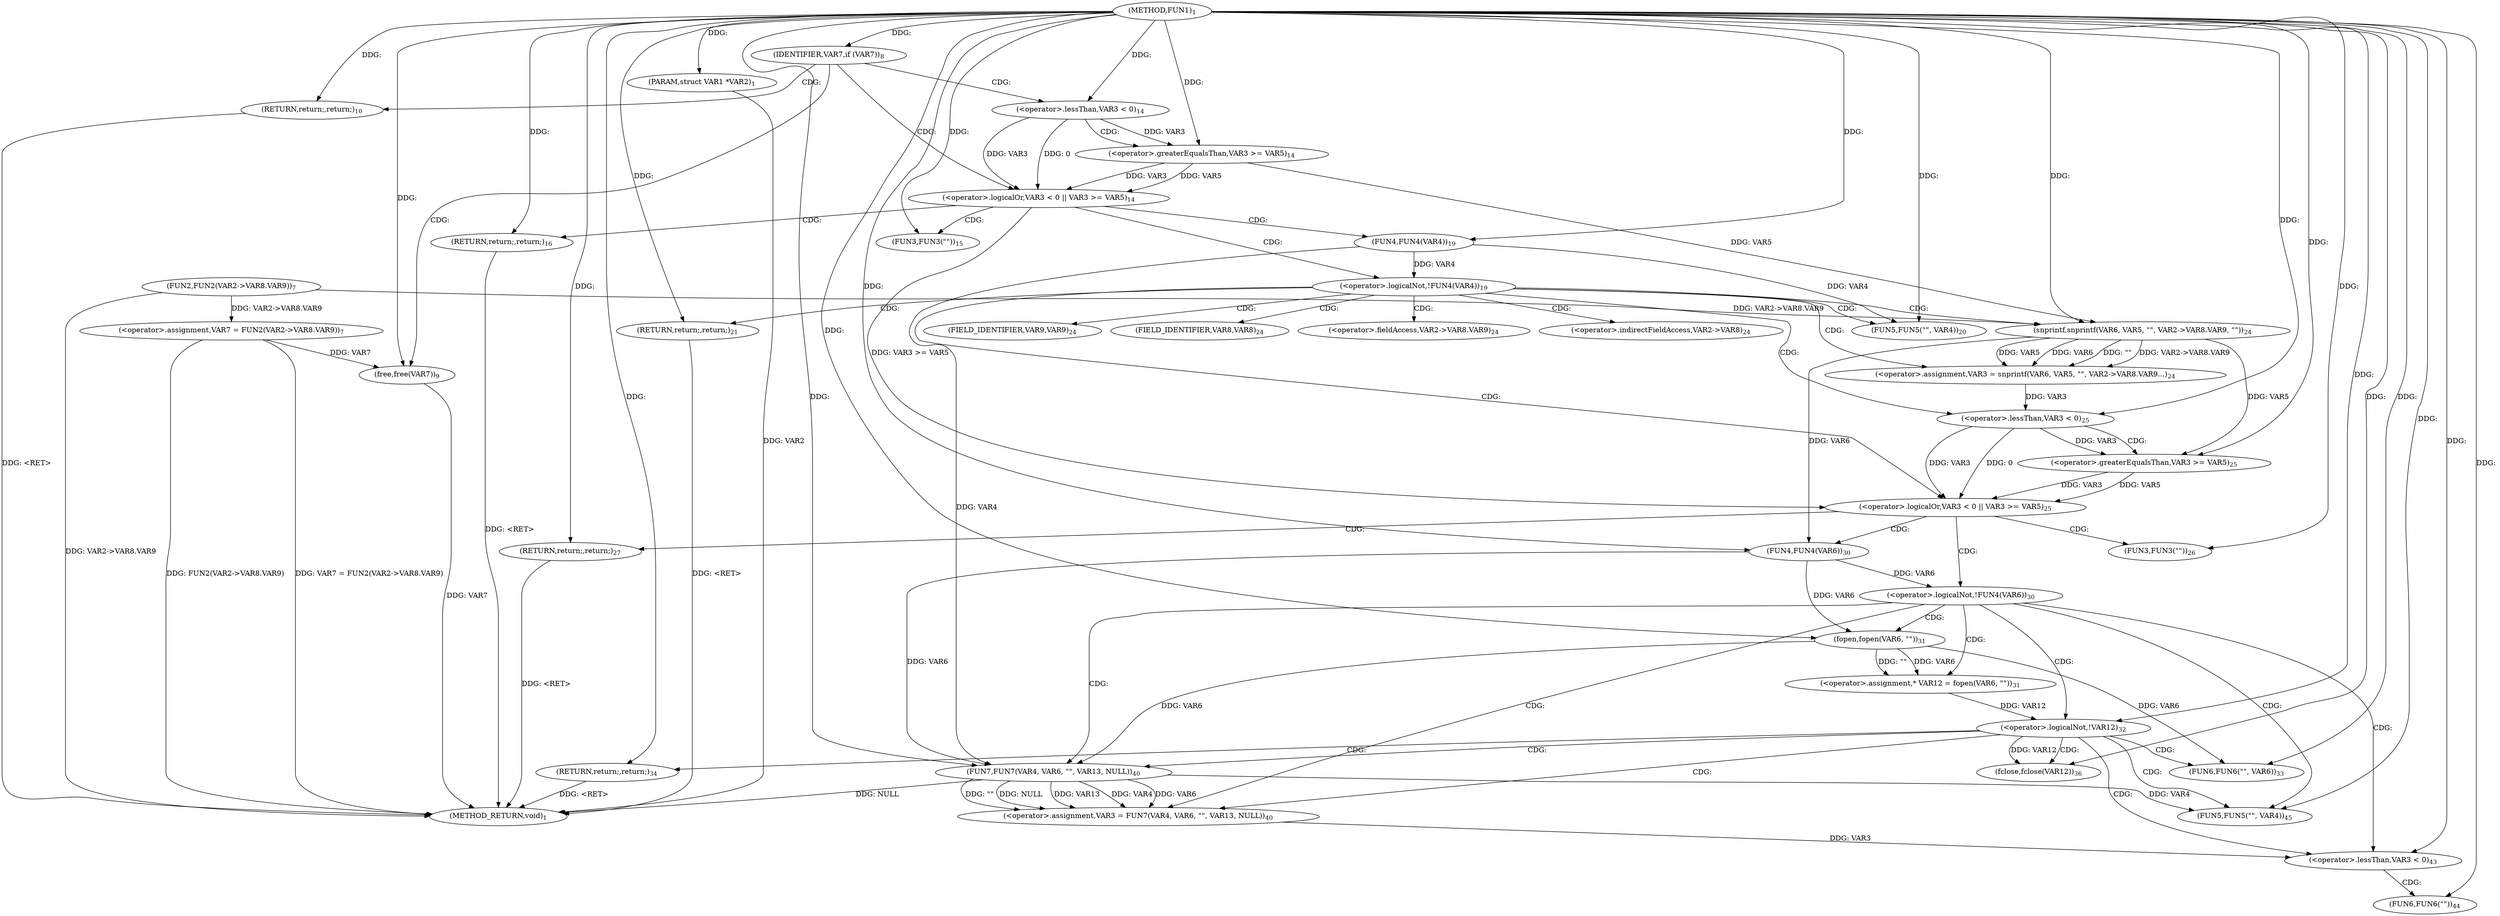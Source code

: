digraph "FUN1" {  
"8" [label = <(METHOD,FUN1)<SUB>1</SUB>> ]
"113" [label = <(METHOD_RETURN,void)<SUB>1</SUB>> ]
"9" [label = <(PARAM,struct VAR1 *VAR2)<SUB>1</SUB>> ]
"15" [label = <(&lt;operator&gt;.assignment,VAR7 = FUN2(VAR2-&gt;VAR8.VAR9))<SUB>7</SUB>> ]
"50" [label = <(&lt;operator&gt;.assignment,VAR3 = snprintf(VAR6, VAR5, &quot;&quot;, VAR2-&gt;VAR8.VAR9...)<SUB>24</SUB>> ]
"95" [label = <(&lt;operator&gt;.assignment,VAR3 = FUN7(VAR4, VAR6, &quot;&quot;, VAR13, NULL))<SUB>40</SUB>> ]
"110" [label = <(FUN5,FUN5(&quot;&quot;, VAR4))<SUB>45</SUB>> ]
"24" [label = <(IDENTIFIER,VAR7,if (VAR7))<SUB>8</SUB>> ]
"30" [label = <(&lt;operator&gt;.logicalOr,VAR3 &lt; 0 || VAR3 &gt;= VAR5)<SUB>14</SUB>> ]
"42" [label = <(&lt;operator&gt;.logicalNot,!FUN4(VAR4))<SUB>19</SUB>> ]
"63" [label = <(&lt;operator&gt;.logicalOr,VAR3 &lt; 0 || VAR3 &gt;= VAR5)<SUB>25</SUB>> ]
"75" [label = <(&lt;operator&gt;.logicalNot,!FUN4(VAR6))<SUB>30</SUB>> ]
"104" [label = <(&lt;operator&gt;.lessThan,VAR3 &lt; 0)<SUB>43</SUB>> ]
"17" [label = <(FUN2,FUN2(VAR2-&gt;VAR8.VAR9))<SUB>7</SUB>> ]
"26" [label = <(free,free(VAR7))<SUB>9</SUB>> ]
"28" [label = <(RETURN,return;,return;)<SUB>10</SUB>> ]
"38" [label = <(FUN3,FUN3(&quot;&quot;))<SUB>15</SUB>> ]
"40" [label = <(RETURN,return;,return;)<SUB>16</SUB>> ]
"46" [label = <(FUN5,FUN5(&quot;&quot;, VAR4))<SUB>20</SUB>> ]
"49" [label = <(RETURN,return;,return;)<SUB>21</SUB>> ]
"52" [label = <(snprintf,snprintf(VAR6, VAR5, &quot;&quot;, VAR2-&gt;VAR8.VAR9, &quot;&quot;))<SUB>24</SUB>> ]
"71" [label = <(FUN3,FUN3(&quot;&quot;))<SUB>26</SUB>> ]
"73" [label = <(RETURN,return;,return;)<SUB>27</SUB>> ]
"80" [label = <(&lt;operator&gt;.assignment,* VAR12 = fopen(VAR6, &quot;&quot;))<SUB>31</SUB>> ]
"93" [label = <(fclose,fclose(VAR12))<SUB>36</SUB>> ]
"97" [label = <(FUN7,FUN7(VAR4, VAR6, &quot;&quot;, VAR13, NULL))<SUB>40</SUB>> ]
"108" [label = <(FUN6,FUN6(&quot;&quot;))<SUB>44</SUB>> ]
"31" [label = <(&lt;operator&gt;.lessThan,VAR3 &lt; 0)<SUB>14</SUB>> ]
"34" [label = <(&lt;operator&gt;.greaterEqualsThan,VAR3 &gt;= VAR5)<SUB>14</SUB>> ]
"43" [label = <(FUN4,FUN4(VAR4))<SUB>19</SUB>> ]
"64" [label = <(&lt;operator&gt;.lessThan,VAR3 &lt; 0)<SUB>25</SUB>> ]
"67" [label = <(&lt;operator&gt;.greaterEqualsThan,VAR3 &gt;= VAR5)<SUB>25</SUB>> ]
"76" [label = <(FUN4,FUN4(VAR6))<SUB>30</SUB>> ]
"86" [label = <(&lt;operator&gt;.logicalNot,!VAR12)<SUB>32</SUB>> ]
"82" [label = <(fopen,fopen(VAR6, &quot;&quot;))<SUB>31</SUB>> ]
"89" [label = <(FUN6,FUN6(&quot;&quot;, VAR6))<SUB>33</SUB>> ]
"92" [label = <(RETURN,return;,return;)<SUB>34</SUB>> ]
"56" [label = <(&lt;operator&gt;.fieldAccess,VAR2-&gt;VAR8.VAR9)<SUB>24</SUB>> ]
"57" [label = <(&lt;operator&gt;.indirectFieldAccess,VAR2-&gt;VAR8)<SUB>24</SUB>> ]
"60" [label = <(FIELD_IDENTIFIER,VAR9,VAR9)<SUB>24</SUB>> ]
"59" [label = <(FIELD_IDENTIFIER,VAR8,VAR8)<SUB>24</SUB>> ]
  "92" -> "113"  [ label = "DDG: &lt;RET&gt;"] 
  "40" -> "113"  [ label = "DDG: &lt;RET&gt;"] 
  "49" -> "113"  [ label = "DDG: &lt;RET&gt;"] 
  "28" -> "113"  [ label = "DDG: &lt;RET&gt;"] 
  "73" -> "113"  [ label = "DDG: &lt;RET&gt;"] 
  "9" -> "113"  [ label = "DDG: VAR2"] 
  "17" -> "113"  [ label = "DDG: VAR2-&gt;VAR8.VAR9"] 
  "15" -> "113"  [ label = "DDG: FUN2(VAR2-&gt;VAR8.VAR9)"] 
  "15" -> "113"  [ label = "DDG: VAR7 = FUN2(VAR2-&gt;VAR8.VAR9)"] 
  "26" -> "113"  [ label = "DDG: VAR7"] 
  "97" -> "113"  [ label = "DDG: NULL"] 
  "8" -> "9"  [ label = "DDG: "] 
  "17" -> "15"  [ label = "DDG: VAR2-&gt;VAR8.VAR9"] 
  "52" -> "50"  [ label = "DDG: VAR2-&gt;VAR8.VAR9"] 
  "52" -> "50"  [ label = "DDG: VAR5"] 
  "52" -> "50"  [ label = "DDG: VAR6"] 
  "52" -> "50"  [ label = "DDG: &quot;&quot;"] 
  "97" -> "95"  [ label = "DDG: NULL"] 
  "97" -> "95"  [ label = "DDG: VAR13"] 
  "97" -> "95"  [ label = "DDG: VAR4"] 
  "97" -> "95"  [ label = "DDG: VAR6"] 
  "97" -> "95"  [ label = "DDG: &quot;&quot;"] 
  "8" -> "24"  [ label = "DDG: "] 
  "8" -> "110"  [ label = "DDG: "] 
  "97" -> "110"  [ label = "DDG: VAR4"] 
  "8" -> "28"  [ label = "DDG: "] 
  "31" -> "30"  [ label = "DDG: VAR3"] 
  "31" -> "30"  [ label = "DDG: 0"] 
  "34" -> "30"  [ label = "DDG: VAR3"] 
  "34" -> "30"  [ label = "DDG: VAR5"] 
  "8" -> "40"  [ label = "DDG: "] 
  "43" -> "42"  [ label = "DDG: VAR4"] 
  "8" -> "49"  [ label = "DDG: "] 
  "8" -> "52"  [ label = "DDG: "] 
  "34" -> "52"  [ label = "DDG: VAR5"] 
  "17" -> "52"  [ label = "DDG: VAR2-&gt;VAR8.VAR9"] 
  "64" -> "63"  [ label = "DDG: VAR3"] 
  "64" -> "63"  [ label = "DDG: 0"] 
  "67" -> "63"  [ label = "DDG: VAR3"] 
  "67" -> "63"  [ label = "DDG: VAR5"] 
  "30" -> "63"  [ label = "DDG: VAR3 &gt;= VAR5"] 
  "8" -> "73"  [ label = "DDG: "] 
  "76" -> "75"  [ label = "DDG: VAR6"] 
  "82" -> "80"  [ label = "DDG: VAR6"] 
  "82" -> "80"  [ label = "DDG: &quot;&quot;"] 
  "43" -> "97"  [ label = "DDG: VAR4"] 
  "8" -> "97"  [ label = "DDG: "] 
  "76" -> "97"  [ label = "DDG: VAR6"] 
  "82" -> "97"  [ label = "DDG: VAR6"] 
  "95" -> "104"  [ label = "DDG: VAR3"] 
  "8" -> "104"  [ label = "DDG: "] 
  "15" -> "26"  [ label = "DDG: VAR7"] 
  "8" -> "26"  [ label = "DDG: "] 
  "8" -> "31"  [ label = "DDG: "] 
  "31" -> "34"  [ label = "DDG: VAR3"] 
  "8" -> "34"  [ label = "DDG: "] 
  "8" -> "38"  [ label = "DDG: "] 
  "8" -> "43"  [ label = "DDG: "] 
  "8" -> "46"  [ label = "DDG: "] 
  "43" -> "46"  [ label = "DDG: VAR4"] 
  "50" -> "64"  [ label = "DDG: VAR3"] 
  "8" -> "64"  [ label = "DDG: "] 
  "64" -> "67"  [ label = "DDG: VAR3"] 
  "8" -> "67"  [ label = "DDG: "] 
  "52" -> "67"  [ label = "DDG: VAR5"] 
  "8" -> "71"  [ label = "DDG: "] 
  "52" -> "76"  [ label = "DDG: VAR6"] 
  "8" -> "76"  [ label = "DDG: "] 
  "86" -> "93"  [ label = "DDG: VAR12"] 
  "8" -> "93"  [ label = "DDG: "] 
  "8" -> "108"  [ label = "DDG: "] 
  "76" -> "82"  [ label = "DDG: VAR6"] 
  "8" -> "82"  [ label = "DDG: "] 
  "80" -> "86"  [ label = "DDG: VAR12"] 
  "8" -> "86"  [ label = "DDG: "] 
  "8" -> "92"  [ label = "DDG: "] 
  "8" -> "89"  [ label = "DDG: "] 
  "82" -> "89"  [ label = "DDG: VAR6"] 
  "24" -> "30"  [ label = "CDG: "] 
  "24" -> "26"  [ label = "CDG: "] 
  "24" -> "28"  [ label = "CDG: "] 
  "24" -> "31"  [ label = "CDG: "] 
  "30" -> "42"  [ label = "CDG: "] 
  "30" -> "38"  [ label = "CDG: "] 
  "30" -> "40"  [ label = "CDG: "] 
  "30" -> "43"  [ label = "CDG: "] 
  "42" -> "49"  [ label = "CDG: "] 
  "42" -> "60"  [ label = "CDG: "] 
  "42" -> "64"  [ label = "CDG: "] 
  "42" -> "57"  [ label = "CDG: "] 
  "42" -> "52"  [ label = "CDG: "] 
  "42" -> "46"  [ label = "CDG: "] 
  "42" -> "56"  [ label = "CDG: "] 
  "42" -> "50"  [ label = "CDG: "] 
  "42" -> "59"  [ label = "CDG: "] 
  "42" -> "63"  [ label = "CDG: "] 
  "63" -> "73"  [ label = "CDG: "] 
  "63" -> "75"  [ label = "CDG: "] 
  "63" -> "76"  [ label = "CDG: "] 
  "63" -> "71"  [ label = "CDG: "] 
  "75" -> "104"  [ label = "CDG: "] 
  "75" -> "95"  [ label = "CDG: "] 
  "75" -> "97"  [ label = "CDG: "] 
  "75" -> "82"  [ label = "CDG: "] 
  "75" -> "80"  [ label = "CDG: "] 
  "75" -> "110"  [ label = "CDG: "] 
  "75" -> "86"  [ label = "CDG: "] 
  "104" -> "108"  [ label = "CDG: "] 
  "31" -> "34"  [ label = "CDG: "] 
  "64" -> "67"  [ label = "CDG: "] 
  "86" -> "89"  [ label = "CDG: "] 
  "86" -> "104"  [ label = "CDG: "] 
  "86" -> "95"  [ label = "CDG: "] 
  "86" -> "92"  [ label = "CDG: "] 
  "86" -> "97"  [ label = "CDG: "] 
  "86" -> "93"  [ label = "CDG: "] 
  "86" -> "110"  [ label = "CDG: "] 
}

